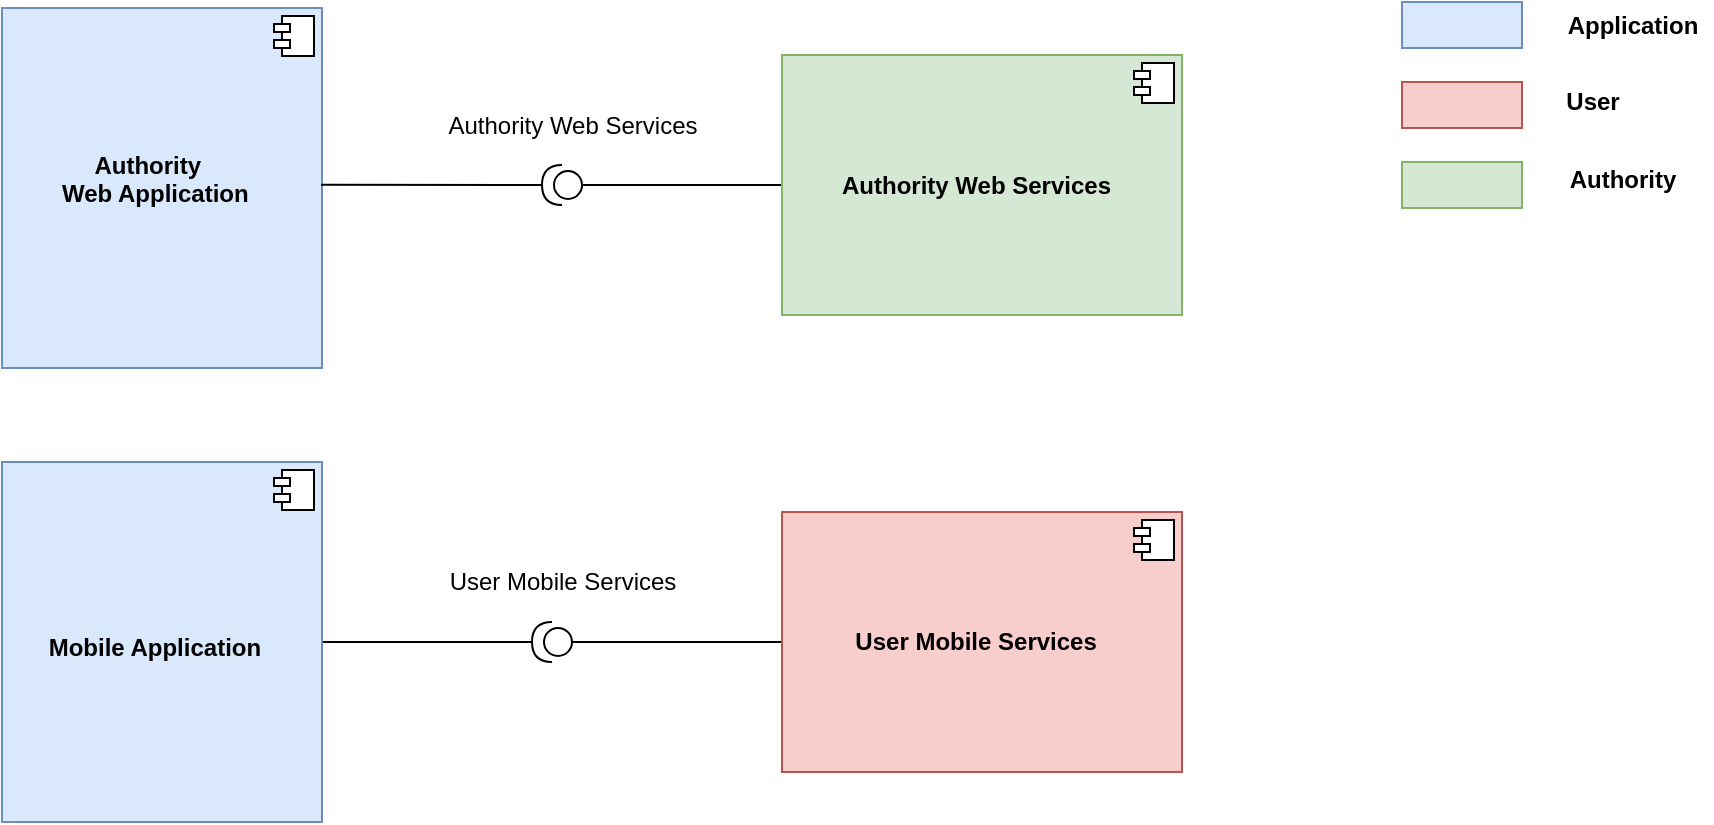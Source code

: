 <mxfile version="12.3.2" type="device" pages="1"><diagram name="Page-1" id="5f0bae14-7c28-e335-631c-24af17079c00"><mxGraphModel dx="1072" dy="792" grid="1" gridSize="10" guides="1" tooltips="1" connect="1" arrows="1" fold="1" page="1" pageScale="1" pageWidth="1100" pageHeight="850" background="#ffffff" math="0" shadow="0"><root><mxCell id="0"/><mxCell id="1" parent="0"/><mxCell id="bUiO3ebpMby10QBvk6RA-2" value="&lt;br&gt;&lt;br&gt;&lt;br&gt;&lt;br&gt;&lt;b&gt;&lt;br&gt;&lt;/b&gt;&lt;b&gt;&amp;nbsp; &amp;nbsp; &amp;nbsp; &amp;nbsp; &amp;nbsp; &amp;nbsp; &amp;nbsp; Authority&lt;br&gt;&amp;nbsp; &amp;nbsp; &amp;nbsp; &amp;nbsp; &amp;nbsp;Web Application&lt;/b&gt;" style="align=left;overflow=fill;html=1;fillColor=#dae8fc;strokeColor=#6c8ebf;" parent="1" vertex="1"><mxGeometry x="10" y="53" width="160" height="180" as="geometry"/></mxCell><mxCell id="bUiO3ebpMby10QBvk6RA-3" value="" style="shape=component;jettyWidth=8;jettyHeight=4;" parent="bUiO3ebpMby10QBvk6RA-2" vertex="1"><mxGeometry x="1" width="20" height="20" relative="1" as="geometry"><mxPoint x="-24" y="4" as="offset"/></mxGeometry></mxCell><mxCell id="bUiO3ebpMby10QBvk6RA-6" style="edgeStyle=orthogonalEdgeStyle;rounded=0;orthogonalLoop=1;jettySize=auto;html=1;endArrow=none;endFill=0;" parent="1" source="bUiO3ebpMby10QBvk6RA-4" target="bUiO3ebpMby10QBvk6RA-7" edge="1"><mxGeometry relative="1" as="geometry"><mxPoint x="300" y="370" as="targetPoint"/></mxGeometry></mxCell><mxCell id="bUiO3ebpMby10QBvk6RA-4" value="&lt;br&gt;&lt;br&gt;&lt;br&gt;&lt;br&gt;&lt;b&gt;&lt;br&gt;&lt;br&gt;&amp;nbsp; &amp;nbsp; &amp;nbsp; &amp;nbsp;Mobile Application&lt;br&gt;&lt;/b&gt;" style="align=left;overflow=fill;html=1;fillColor=#dae8fc;strokeColor=#6c8ebf;" parent="1" vertex="1"><mxGeometry x="10" y="280" width="160" height="180" as="geometry"/></mxCell><mxCell id="bUiO3ebpMby10QBvk6RA-5" value="" style="shape=component;jettyWidth=8;jettyHeight=4;" parent="bUiO3ebpMby10QBvk6RA-4" vertex="1"><mxGeometry x="1" width="20" height="20" relative="1" as="geometry"><mxPoint x="-24" y="4" as="offset"/></mxGeometry></mxCell><mxCell id="bUiO3ebpMby10QBvk6RA-17" value="" style="edgeStyle=orthogonalEdgeStyle;rounded=0;orthogonalLoop=1;jettySize=auto;html=1;endArrow=none;endFill=0;" parent="1" source="bUiO3ebpMby10QBvk6RA-7" edge="1" target="bUiO3ebpMby10QBvk6RA-22"><mxGeometry relative="1" as="geometry"><mxPoint x="390" y="370" as="targetPoint"/></mxGeometry></mxCell><mxCell id="bUiO3ebpMby10QBvk6RA-7" value="" style="shape=providedRequiredInterface;html=1;verticalLabelPosition=bottom;rotation=180;" parent="1" vertex="1"><mxGeometry x="275" y="360" width="20" height="20" as="geometry"/></mxCell><mxCell id="bUiO3ebpMby10QBvk6RA-8" value="User Mobile Services" style="text;html=1;align=center;verticalAlign=middle;resizable=0;points=[];;autosize=1;" parent="1" vertex="1"><mxGeometry x="225" y="330" width="130" height="20" as="geometry"/></mxCell><mxCell id="bUiO3ebpMby10QBvk6RA-12" value="" style="shape=providedRequiredInterface;html=1;verticalLabelPosition=bottom;rotation=180;" parent="1" vertex="1"><mxGeometry x="280" y="131.5" width="20" height="20" as="geometry"/></mxCell><mxCell id="bUiO3ebpMby10QBvk6RA-13" value="Authority Web Services" style="text;html=1;align=center;verticalAlign=middle;resizable=0;points=[];;autosize=1;" parent="1" vertex="1"><mxGeometry x="225" y="101.5" width="140" height="20" as="geometry"/></mxCell><mxCell id="lLFHwgU8RG5AO8-KGOBB-38" value="" style="edgeStyle=orthogonalEdgeStyle;rounded=0;orthogonalLoop=1;jettySize=auto;html=1;endArrow=none;endFill=0;entryX=0;entryY=0.5;entryDx=0;entryDy=0;entryPerimeter=0;" parent="1" source="bUiO3ebpMby10QBvk6RA-20" target="bUiO3ebpMby10QBvk6RA-12" edge="1"><mxGeometry relative="1" as="geometry"><mxPoint x="340" y="143" as="targetPoint"/></mxGeometry></mxCell><mxCell id="bUiO3ebpMby10QBvk6RA-20" value="&lt;br&gt;&lt;br&gt;&lt;br&gt;&lt;br&gt;&lt;b&gt;&amp;nbsp; &amp;nbsp; &amp;nbsp; &amp;nbsp; &amp;nbsp;Authority Web Services&lt;br&gt;&lt;/b&gt;" style="align=left;overflow=fill;html=1;fillColor=#d5e8d4;strokeColor=#82b366;" parent="1" vertex="1"><mxGeometry x="400" y="76.5" width="200" height="130" as="geometry"/></mxCell><mxCell id="bUiO3ebpMby10QBvk6RA-21" value="" style="shape=component;jettyWidth=8;jettyHeight=4;" parent="bUiO3ebpMby10QBvk6RA-20" vertex="1"><mxGeometry x="1" width="20" height="20" relative="1" as="geometry"><mxPoint x="-24" y="4" as="offset"/></mxGeometry></mxCell><mxCell id="bUiO3ebpMby10QBvk6RA-22" value="&lt;b&gt;&lt;br&gt;&lt;br&gt;&lt;br&gt;&lt;br&gt;&amp;nbsp; &amp;nbsp; &amp;nbsp; &amp;nbsp; &amp;nbsp; &amp;nbsp;User Mobile Services&lt;br&gt;&lt;/b&gt;" style="align=left;overflow=fill;html=1;fillColor=#f8cecc;strokeColor=#b85450;" parent="1" vertex="1"><mxGeometry x="400" y="305" width="200" height="130" as="geometry"/></mxCell><mxCell id="bUiO3ebpMby10QBvk6RA-23" value="" style="shape=component;jettyWidth=8;jettyHeight=4;" parent="bUiO3ebpMby10QBvk6RA-22" vertex="1"><mxGeometry x="1" width="20" height="20" relative="1" as="geometry"><mxPoint x="-24" y="4" as="offset"/></mxGeometry></mxCell><mxCell id="bUiO3ebpMby10QBvk6RA-24" value="" style="rounded=0;whiteSpace=wrap;html=1;fillColor=#dae8fc;strokeColor=#6c8ebf;" parent="1" vertex="1"><mxGeometry x="710" y="50" width="60" height="23" as="geometry"/></mxCell><mxCell id="bUiO3ebpMby10QBvk6RA-25" value="" style="rounded=0;whiteSpace=wrap;html=1;fillColor=#f8cecc;strokeColor=#b85450;" parent="1" vertex="1"><mxGeometry x="710" y="90" width="60" height="23" as="geometry"/></mxCell><mxCell id="bUiO3ebpMby10QBvk6RA-27" value="&lt;b&gt;Application&lt;/b&gt;" style="text;html=1;align=center;verticalAlign=middle;resizable=0;points=[];;autosize=1;" parent="1" vertex="1"><mxGeometry x="785" y="51.5" width="80" height="20" as="geometry"/></mxCell><mxCell id="bUiO3ebpMby10QBvk6RA-31" value="&lt;b&gt;User&lt;/b&gt;" style="text;html=1;align=center;verticalAlign=middle;resizable=0;points=[];;autosize=1;" parent="1" vertex="1"><mxGeometry x="785" y="90" width="40" height="20" as="geometry"/></mxCell><mxCell id="bUiO3ebpMby10QBvk6RA-47" value="" style="rounded=0;whiteSpace=wrap;html=1;fillColor=#d5e8d4;strokeColor=#82b366;" parent="1" vertex="1"><mxGeometry x="710" y="130" width="60" height="23" as="geometry"/></mxCell><mxCell id="bUiO3ebpMby10QBvk6RA-50" value="Authority" style="text;html=1;align=center;verticalAlign=middle;resizable=0;points=[];;autosize=1;fontStyle=1" parent="1" vertex="1"><mxGeometry x="785" y="128.5" width="70" height="20" as="geometry"/></mxCell><mxCell id="lv6g9Fb1_Ei0jdLiArhE-6" value="" style="endArrow=none;html=1;exitX=1;exitY=0.5;exitDx=0;exitDy=0;exitPerimeter=0;entryX=0.997;entryY=0.491;entryDx=0;entryDy=0;entryPerimeter=0;" parent="1" source="bUiO3ebpMby10QBvk6RA-12" target="bUiO3ebpMby10QBvk6RA-2" edge="1"><mxGeometry width="50" height="50" relative="1" as="geometry"><mxPoint x="130" y="720" as="sourcePoint"/><mxPoint x="180" y="670" as="targetPoint"/></mxGeometry></mxCell></root></mxGraphModel></diagram></mxfile>